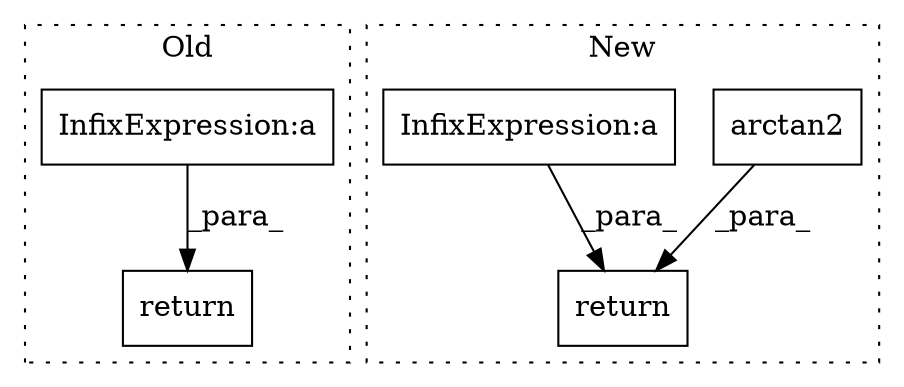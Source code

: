 digraph G {
subgraph cluster0 {
1 [label="return" a="41" s="1715" l="7" shape="box"];
4 [label="InfixExpression:a" a="27" s="1681" l="3" shape="box"];
label = "Old";
style="dotted";
}
subgraph cluster1 {
2 [label="arctan2" a="32" s="592,725" l="8,1" shape="box"];
3 [label="return" a="41" s="921" l="7" shape="box"];
5 [label="InfixExpression:a" a="27" s="903" l="3" shape="box"];
label = "New";
style="dotted";
}
2 -> 3 [label="_para_"];
4 -> 1 [label="_para_"];
5 -> 3 [label="_para_"];
}